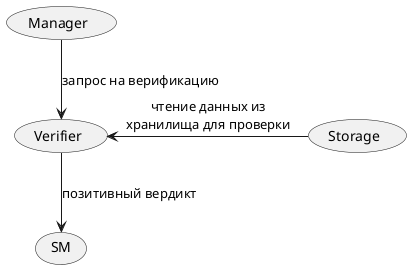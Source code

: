 @startuml

 
(Manager) -down-> (Verifier): запрос на верификацию
(Verifier) <- (Storage): чтение данных из\nхранилища для проверки
(Verifier) -down-> (SM): позитивный вердикт

@enduml
